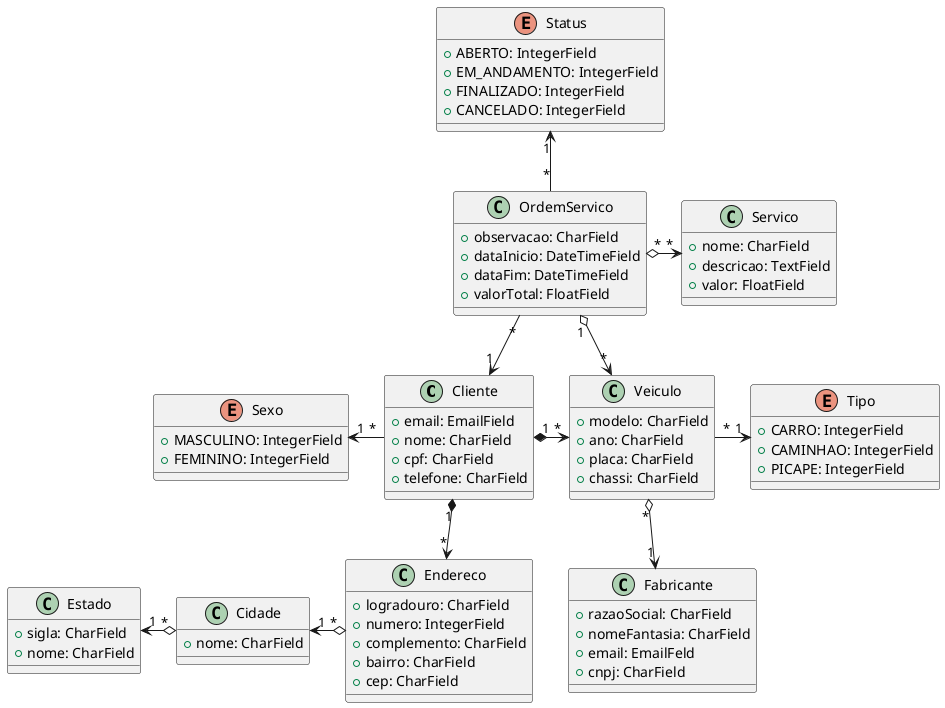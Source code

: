 @startuml
'https://plantuml.com/class-diagram

class Cliente {
    + email: EmailField
    + nome: CharField
    + cpf: CharField
    + telefone: CharField
}

enum Sexo {
    + MASCULINO: IntegerField
    + FEMININO: IntegerField
}

class Endereco {
    + logradouro: CharField
    + numero: IntegerField
    + complemento: CharField
    + bairro: CharField
    + cep: CharField
}

class Cidade {
    + nome: CharField
}

class Estado {
    + sigla: CharField
    + nome: CharField
}

class Fabricante {
    + razaoSocial: CharField
    + nomeFantasia: CharField
    + email: EmailFeld
    + cnpj: CharField
}

class Veiculo {
    + modelo: CharField
    + ano: CharField
    + placa: CharField
    + chassi: CharField
}

enum Tipo {
    + CARRO: IntegerField
    + CAMINHAO: IntegerField
    + PICAPE: IntegerField
}

class Servico {
    + nome: CharField
    + descricao: TextField
    + valor: FloatField
}

class OrdemServico {
    + observacao: CharField
    + dataInicio: DateTimeField
    + dataFim: DateTimeField
    + valorTotal: FloatField
}

enum Status {
    + ABERTO: IntegerField
    + EM_ANDAMENTO: IntegerField
    + FINALIZADO: IntegerField
    + CANCELADO: IntegerField
}

Cliente "1" *-right-> "*" Veiculo
Cliente "1" *--> "*" Endereco
Cliente "*" -left-> "1" Sexo

Veiculo "*" o--> "1" Fabricante
Veiculo "*" -right-> "1" Tipo

OrdemServico "1" o--> "*" Veiculo
OrdemServico "*" o-right-> "*" Servico
OrdemServico "*" -up-> "1" Status
OrdemServico "*" --> "1" Cliente

Endereco "*" o-left-> "1" Cidade

Cidade "*" o-left-> "1" Estado

@enduml